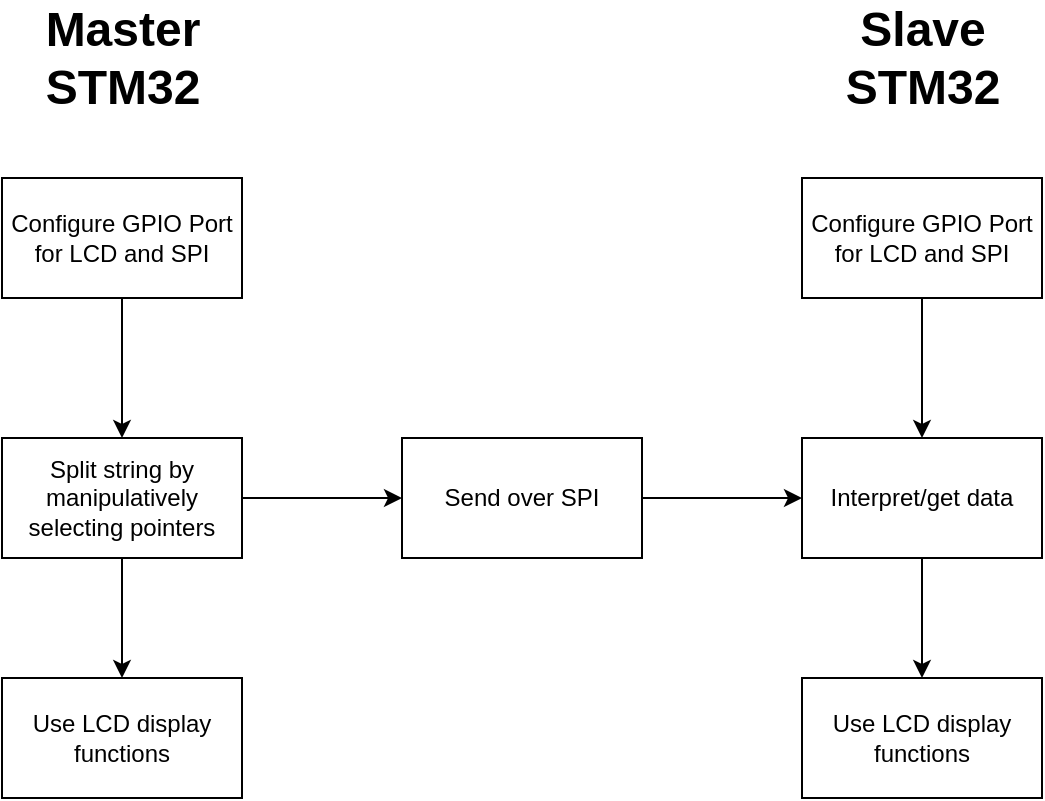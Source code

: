 <mxfile version="12.2.6" type="github" pages="1">
  <diagram id="YEZDzAKXhJv6_w8gFxFo" name="Page-1">
    <mxGraphModel dx="1408" dy="674" grid="1" gridSize="10" guides="1" tooltips="1" connect="1" arrows="1" fold="1" page="1" pageScale="1" pageWidth="850" pageHeight="1100" math="0" shadow="0">
      <root>
        <mxCell id="0"/>
        <mxCell id="1" parent="0"/>
        <mxCell id="qMobVTwlq638J_fk0t7--1" value="&lt;font style=&quot;font-size: 12px&quot;&gt;Configure GPIO Port for LCD and SPI&lt;/font&gt;" style="rounded=0;whiteSpace=wrap;html=1;" vertex="1" parent="1">
          <mxGeometry x="160" y="160" width="120" height="60" as="geometry"/>
        </mxCell>
        <mxCell id="qMobVTwlq638J_fk0t7--2" value="" style="endArrow=classic;html=1;exitX=0.5;exitY=1;exitDx=0;exitDy=0;" edge="1" parent="1" source="qMobVTwlq638J_fk0t7--1">
          <mxGeometry width="50" height="50" relative="1" as="geometry">
            <mxPoint x="160" y="290" as="sourcePoint"/>
            <mxPoint x="220" y="290" as="targetPoint"/>
          </mxGeometry>
        </mxCell>
        <mxCell id="qMobVTwlq638J_fk0t7--3" value="Use LCD display functions" style="rounded=0;whiteSpace=wrap;html=1;" vertex="1" parent="1">
          <mxGeometry x="160" y="410" width="120" height="60" as="geometry"/>
        </mxCell>
        <mxCell id="qMobVTwlq638J_fk0t7--4" value="Split string by manipulatively selecting pointers" style="rounded=0;whiteSpace=wrap;html=1;" vertex="1" parent="1">
          <mxGeometry x="160" y="290" width="120" height="60" as="geometry"/>
        </mxCell>
        <mxCell id="qMobVTwlq638J_fk0t7--5" value="" style="endArrow=classic;html=1;" edge="1" parent="1">
          <mxGeometry width="50" height="50" relative="1" as="geometry">
            <mxPoint x="280" y="320" as="sourcePoint"/>
            <mxPoint x="360" y="320" as="targetPoint"/>
          </mxGeometry>
        </mxCell>
        <mxCell id="qMobVTwlq638J_fk0t7--6" value="Send over SPI" style="rounded=0;whiteSpace=wrap;html=1;" vertex="1" parent="1">
          <mxGeometry x="360" y="290" width="120" height="60" as="geometry"/>
        </mxCell>
        <mxCell id="qMobVTwlq638J_fk0t7--7" value="" style="endArrow=classic;html=1;" edge="1" parent="1">
          <mxGeometry width="50" height="50" relative="1" as="geometry">
            <mxPoint x="480" y="320" as="sourcePoint"/>
            <mxPoint x="560" y="320" as="targetPoint"/>
          </mxGeometry>
        </mxCell>
        <mxCell id="qMobVTwlq638J_fk0t7--8" value="Interpret/get data" style="rounded=0;whiteSpace=wrap;html=1;" vertex="1" parent="1">
          <mxGeometry x="560" y="290" width="120" height="60" as="geometry"/>
        </mxCell>
        <mxCell id="qMobVTwlq638J_fk0t7--9" value="&lt;font style=&quot;font-size: 12px&quot;&gt;Configure GPIO Port for LCD and SPI&lt;/font&gt;" style="rounded=0;whiteSpace=wrap;html=1;" vertex="1" parent="1">
          <mxGeometry x="560" y="160" width="120" height="60" as="geometry"/>
        </mxCell>
        <mxCell id="qMobVTwlq638J_fk0t7--10" value="" style="endArrow=classic;html=1;exitX=0.5;exitY=1;exitDx=0;exitDy=0;entryX=0.5;entryY=0;entryDx=0;entryDy=0;" edge="1" parent="1" source="qMobVTwlq638J_fk0t7--9" target="qMobVTwlq638J_fk0t7--8">
          <mxGeometry width="50" height="50" relative="1" as="geometry">
            <mxPoint x="610" y="280" as="sourcePoint"/>
            <mxPoint x="660" y="230" as="targetPoint"/>
          </mxGeometry>
        </mxCell>
        <mxCell id="qMobVTwlq638J_fk0t7--11" value="Use LCD display functions" style="rounded=0;whiteSpace=wrap;html=1;" vertex="1" parent="1">
          <mxGeometry x="560" y="410" width="120" height="60" as="geometry"/>
        </mxCell>
        <mxCell id="qMobVTwlq638J_fk0t7--13" value="" style="endArrow=classic;html=1;entryX=0.5;entryY=0;entryDx=0;entryDy=0;exitX=0.5;exitY=1;exitDx=0;exitDy=0;" edge="1" parent="1" source="qMobVTwlq638J_fk0t7--4" target="qMobVTwlq638J_fk0t7--3">
          <mxGeometry width="50" height="50" relative="1" as="geometry">
            <mxPoint x="200" y="400" as="sourcePoint"/>
            <mxPoint x="250" y="350" as="targetPoint"/>
          </mxGeometry>
        </mxCell>
        <mxCell id="qMobVTwlq638J_fk0t7--14" value="" style="endArrow=classic;html=1;exitX=0.5;exitY=1;exitDx=0;exitDy=0;entryX=0.5;entryY=0;entryDx=0;entryDy=0;" edge="1" parent="1" source="qMobVTwlq638J_fk0t7--8" target="qMobVTwlq638J_fk0t7--11">
          <mxGeometry width="50" height="50" relative="1" as="geometry">
            <mxPoint x="550" y="550" as="sourcePoint"/>
            <mxPoint x="600" y="500" as="targetPoint"/>
          </mxGeometry>
        </mxCell>
        <mxCell id="qMobVTwlq638J_fk0t7--15" value="Master&lt;br&gt;STM32" style="text;strokeColor=none;fillColor=none;html=1;fontSize=24;fontStyle=1;verticalAlign=middle;align=center;" vertex="1" parent="1">
          <mxGeometry x="170" y="80" width="100" height="40" as="geometry"/>
        </mxCell>
        <mxCell id="qMobVTwlq638J_fk0t7--16" value="Slave&lt;br&gt;STM32" style="text;strokeColor=none;fillColor=none;html=1;fontSize=24;fontStyle=1;verticalAlign=middle;align=center;" vertex="1" parent="1">
          <mxGeometry x="570" y="80" width="100" height="40" as="geometry"/>
        </mxCell>
      </root>
    </mxGraphModel>
  </diagram>
</mxfile>
